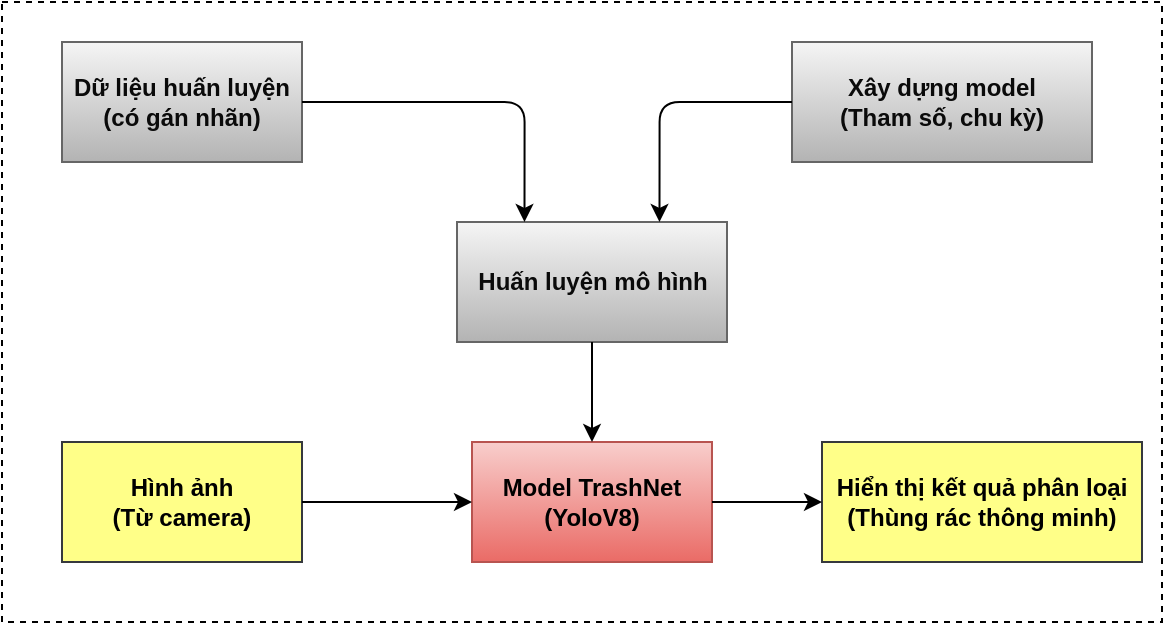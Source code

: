<mxfile>
    <diagram id="Zq1IKf7wHUTUgm-78xo2" name="General">
        <mxGraphModel dx="2195" dy="613" grid="1" gridSize="10" guides="1" tooltips="1" connect="1" arrows="1" fold="1" page="1" pageScale="1" pageWidth="850" pageHeight="1100" math="0" shadow="0">
            <root>
                <mxCell id="0"/>
                <mxCell id="1" parent="0"/>
                <mxCell id="7LGnQDUB8Bs0BVyokrP1-1" value="" style="group" parent="1" vertex="1" connectable="0">
                    <mxGeometry x="-810" y="720" width="580" height="310" as="geometry"/>
                </mxCell>
                <mxCell id="7LGnQDUB8Bs0BVyokrP1-2" value="" style="rounded=0;whiteSpace=wrap;html=1;fillColor=none;dashed=1;" parent="7LGnQDUB8Bs0BVyokrP1-1" vertex="1">
                    <mxGeometry width="580" height="310" as="geometry"/>
                </mxCell>
                <mxCell id="7LGnQDUB8Bs0BVyokrP1-3" value="Dữ liệu huấn luyện&lt;br&gt;(có gán nhãn)" style="rounded=0;whiteSpace=wrap;html=1;fillColor=#f5f5f5;gradientColor=#b3b3b3;strokeColor=#666666;fontStyle=1;fontColor=#0a0a0a;" parent="7LGnQDUB8Bs0BVyokrP1-1" vertex="1">
                    <mxGeometry x="30" y="20" width="120" height="60" as="geometry"/>
                </mxCell>
                <mxCell id="7LGnQDUB8Bs0BVyokrP1-4" value="Xây dựng model&lt;br&gt;(Tham số, chu kỳ)" style="rounded=0;whiteSpace=wrap;html=1;fillColor=#f5f5f5;strokeColor=#666666;fontColor=#0a0a0a;gradientColor=#b3b3b3;fontStyle=1;" parent="7LGnQDUB8Bs0BVyokrP1-1" vertex="1">
                    <mxGeometry x="395" y="20" width="150" height="60" as="geometry"/>
                </mxCell>
                <mxCell id="7LGnQDUB8Bs0BVyokrP1-5" value="Huấn luyện mô hình" style="whiteSpace=wrap;html=1;rounded=0;fillColor=#f5f5f5;strokeColor=#666666;fontColor=#0a0a0a;gradientColor=#b3b3b3;fontStyle=1;" parent="7LGnQDUB8Bs0BVyokrP1-1" vertex="1">
                    <mxGeometry x="227.5" y="110" width="135" height="60" as="geometry"/>
                </mxCell>
                <mxCell id="7LGnQDUB8Bs0BVyokrP1-6" style="edgeStyle=orthogonalEdgeStyle;html=1;entryX=0.25;entryY=0;entryDx=0;entryDy=0;" parent="7LGnQDUB8Bs0BVyokrP1-1" source="7LGnQDUB8Bs0BVyokrP1-3" target="7LGnQDUB8Bs0BVyokrP1-5" edge="1">
                    <mxGeometry relative="1" as="geometry"/>
                </mxCell>
                <mxCell id="7LGnQDUB8Bs0BVyokrP1-7" style="edgeStyle=orthogonalEdgeStyle;html=1;entryX=0.75;entryY=0;entryDx=0;entryDy=0;" parent="7LGnQDUB8Bs0BVyokrP1-1" source="7LGnQDUB8Bs0BVyokrP1-4" target="7LGnQDUB8Bs0BVyokrP1-5" edge="1">
                    <mxGeometry relative="1" as="geometry"/>
                </mxCell>
                <mxCell id="7LGnQDUB8Bs0BVyokrP1-8" value="Model TrashNet&lt;br&gt;(YoloV8)" style="whiteSpace=wrap;html=1;rounded=0;fillColor=#f8cecc;gradientColor=#ea6b66;strokeColor=#b85450;fontStyle=1;fontColor=#000000;" parent="7LGnQDUB8Bs0BVyokrP1-1" vertex="1">
                    <mxGeometry x="235" y="220" width="120" height="60" as="geometry"/>
                </mxCell>
                <mxCell id="7LGnQDUB8Bs0BVyokrP1-9" value="Hình ảnh&lt;br&gt;(Từ camera)" style="rounded=0;whiteSpace=wrap;html=1;fillColor=#ffff88;strokeColor=#36393d;fontStyle=1;fontColor=#000000;" parent="7LGnQDUB8Bs0BVyokrP1-1" vertex="1">
                    <mxGeometry x="30" y="220" width="120" height="60" as="geometry"/>
                </mxCell>
                <mxCell id="7LGnQDUB8Bs0BVyokrP1-10" value="Hiển thị kết quả phân loại&lt;br&gt;(Thùng rác thông minh)" style="whiteSpace=wrap;html=1;rounded=0;fillColor=#ffff88;strokeColor=#36393d;fontColor=#000000;fontStyle=1;" parent="7LGnQDUB8Bs0BVyokrP1-1" vertex="1">
                    <mxGeometry x="410" y="220" width="160" height="60" as="geometry"/>
                </mxCell>
                <mxCell id="7LGnQDUB8Bs0BVyokrP1-11" value="" style="edgeStyle=orthogonalEdgeStyle;html=1;" parent="7LGnQDUB8Bs0BVyokrP1-1" source="7LGnQDUB8Bs0BVyokrP1-5" target="7LGnQDUB8Bs0BVyokrP1-8" edge="1">
                    <mxGeometry relative="1" as="geometry"/>
                </mxCell>
                <mxCell id="7LGnQDUB8Bs0BVyokrP1-12" style="edgeStyle=orthogonalEdgeStyle;html=1;" parent="7LGnQDUB8Bs0BVyokrP1-1" source="7LGnQDUB8Bs0BVyokrP1-9" target="7LGnQDUB8Bs0BVyokrP1-8" edge="1">
                    <mxGeometry relative="1" as="geometry"/>
                </mxCell>
                <mxCell id="7LGnQDUB8Bs0BVyokrP1-13" value="" style="edgeStyle=orthogonalEdgeStyle;html=1;" parent="7LGnQDUB8Bs0BVyokrP1-1" source="7LGnQDUB8Bs0BVyokrP1-8" target="7LGnQDUB8Bs0BVyokrP1-10" edge="1">
                    <mxGeometry relative="1" as="geometry"/>
                </mxCell>
            </root>
        </mxGraphModel>
    </diagram>
    <diagram id="s-FV2xCL1C_WF_TJCBdf" name="Detail">
        <mxGraphModel dx="3445" dy="1022" grid="1" gridSize="10" guides="1" tooltips="1" connect="1" arrows="1" fold="1" page="1" pageScale="1" pageWidth="850" pageHeight="1100" math="0" shadow="0">
            <root>
                <mxCell id="0"/>
                <mxCell id="1" parent="0"/>
                <mxCell id="Cm4mgrObaXkl3aYoiadv-97" value="" style="group" parent="1" vertex="1" connectable="0">
                    <mxGeometry x="-580" y="633" width="1380" height="420" as="geometry"/>
                </mxCell>
                <mxCell id="17" value="" style="rounded=0;whiteSpace=wrap;html=1;dashed=1;fillColor=none;" parent="Cm4mgrObaXkl3aYoiadv-97" vertex="1">
                    <mxGeometry width="1380" height="420" as="geometry"/>
                </mxCell>
                <mxCell id="18" value="Camera" style="rounded=0;whiteSpace=wrap;html=1;fillColor=#cdeb8b;strokeColor=#36393d;fontStyle=1;fontColor=#000000;" parent="Cm4mgrObaXkl3aYoiadv-97" vertex="1">
                    <mxGeometry x="20" y="20" width="150" height="100" as="geometry"/>
                </mxCell>
                <mxCell id="47" value="Ghi nhận lịch sử" style="rounded=0;whiteSpace=wrap;html=1;fillColor=#ffff88;strokeColor=#36393d;fontStyle=1;fontColor=#000000;" parent="Cm4mgrObaXkl3aYoiadv-97" vertex="1">
                    <mxGeometry x="530" y="162" width="190" height="88" as="geometry"/>
                </mxCell>
                <mxCell id="Cm4mgrObaXkl3aYoiadv-112" style="edgeStyle=orthogonalEdgeStyle;html=1;fontSize=19;fontColor=#999900;" parent="Cm4mgrObaXkl3aYoiadv-97" source="50" target="54" edge="1">
                    <mxGeometry relative="1" as="geometry"/>
                </mxCell>
                <mxCell id="Cm4mgrObaXkl3aYoiadv-114" style="edgeStyle=orthogonalEdgeStyle;html=1;entryX=1;entryY=0.5;entryDx=0;entryDy=0;fontSize=19;fontColor=#999900;" parent="Cm4mgrObaXkl3aYoiadv-97" source="50" target="56" edge="1">
                    <mxGeometry relative="1" as="geometry"/>
                </mxCell>
                <mxCell id="50" value="Steamlit hiển thị lịch sử&lt;br&gt;" style="rounded=0;whiteSpace=wrap;html=1;fillColor=#ffff88;strokeColor=#36393d;fontColor=#000000;fontStyle=1;" parent="Cm4mgrObaXkl3aYoiadv-97" vertex="1">
                    <mxGeometry x="330" y="162" width="160" height="88" as="geometry"/>
                </mxCell>
                <mxCell id="51" value="" style="edgeStyle=orthogonalEdgeStyle;html=1;fontFamily=Helvetica;fontSize=12;fontColor=default;" parent="Cm4mgrObaXkl3aYoiadv-97" source="47" target="50" edge="1">
                    <mxGeometry relative="1" as="geometry"/>
                </mxCell>
                <mxCell id="54" value="Bổ sung vào tập dữ liệu chưa gán nhãn" style="whiteSpace=wrap;html=1;fillColor=#ffff88;rounded=0;strokeColor=#36393d;fontColor=#000000;fontStyle=1;fontSize=21;" parent="Cm4mgrObaXkl3aYoiadv-97" vertex="1">
                    <mxGeometry x="325" y="300" width="170" height="80" as="geometry"/>
                </mxCell>
                <mxCell id="56" value="Đánh giá đúng" style="whiteSpace=wrap;html=1;fillColor=#ffff88;rounded=0;strokeColor=#36393d;fontColor=#000000;fontStyle=1;fontSize=21;" parent="Cm4mgrObaXkl3aYoiadv-97" vertex="1">
                    <mxGeometry x="20" y="161" width="220" height="90" as="geometry"/>
                </mxCell>
                <mxCell id="21" value="" style="edgeStyle=none;html=1;entryX=0;entryY=0.5;entryDx=0;entryDy=0;" parent="Cm4mgrObaXkl3aYoiadv-97" source="18" target="Cm4mgrObaXkl3aYoiadv-118" edge="1">
                    <mxGeometry relative="1" as="geometry">
                        <mxPoint x="330" y="70" as="targetPoint"/>
                    </mxGeometry>
                </mxCell>
                <mxCell id="Cm4mgrObaXkl3aYoiadv-110" style="edgeStyle=orthogonalEdgeStyle;html=1;entryX=1.001;entryY=0.634;entryDx=0;entryDy=0;entryPerimeter=0;fontSize=19;fontColor=#999900;" parent="Cm4mgrObaXkl3aYoiadv-97" source="88" target="47" edge="1">
                    <mxGeometry relative="1" as="geometry">
                        <Array as="points">
                            <mxPoint x="830" y="212"/>
                        </Array>
                    </mxGeometry>
                </mxCell>
                <mxCell id="88" value="Nhận diện và phân loại" style="rounded=0;whiteSpace=wrap;html=1;fillColor=#cdeb8b;strokeColor=#36393d;fontColor=#000000;fontStyle=1;" parent="Cm4mgrObaXkl3aYoiadv-97" vertex="1">
                    <mxGeometry x="790" y="90" width="140" height="100" as="geometry"/>
                </mxCell>
                <mxCell id="91" value="DB" style="shape=cylinder3;whiteSpace=wrap;html=1;boundedLbl=1;backgroundOutline=1;size=15;fillColor=#ffff88;strokeColor=#36393d;fontColor=#000000;rounded=0;fontStyle=1;fontSize=21;" parent="Cm4mgrObaXkl3aYoiadv-97" vertex="1">
                    <mxGeometry x="55" y="290" width="150" height="110" as="geometry"/>
                </mxCell>
                <mxCell id="95" style="edgeStyle=none;html=1;entryX=1;entryY=0;entryDx=0;entryDy=52.5;entryPerimeter=0;" parent="Cm4mgrObaXkl3aYoiadv-97" source="54" target="91" edge="1">
                    <mxGeometry relative="1" as="geometry"/>
                </mxCell>
                <mxCell id="94" style="edgeStyle=none;html=1;" parent="Cm4mgrObaXkl3aYoiadv-97" source="56" target="91" edge="1">
                    <mxGeometry relative="1" as="geometry"/>
                </mxCell>
                <mxCell id="92" value="DB" style="shape=cylinder3;whiteSpace=wrap;html=1;boundedLbl=1;backgroundOutline=1;size=15;fillColor=#ffff88;strokeColor=#36393d;fontColor=#000000;rounded=0;fontStyle=1;" parent="Cm4mgrObaXkl3aYoiadv-97" vertex="1">
                    <mxGeometry x="550" y="290" width="150" height="110" as="geometry"/>
                </mxCell>
                <mxCell id="93" style="edgeStyle=none;html=1;" parent="Cm4mgrObaXkl3aYoiadv-97" source="47" target="92" edge="1">
                    <mxGeometry relative="1" as="geometry"/>
                </mxCell>
                <mxCell id="Cm4mgrObaXkl3aYoiadv-115" value="Hỉnh ảnh&lt;br&gt;&lt;span style=&quot;font-weight: normal;&quot;&gt;&lt;font style=&quot;font-size: 19px;&quot;&gt;(Camera)&lt;/font&gt;&lt;/span&gt;" style="rounded=0;whiteSpace=wrap;html=1;fillColor=#cdeb8b;strokeColor=#36393d;fontStyle=1;fontColor=#000000;fontSize=21;" parent="Cm4mgrObaXkl3aYoiadv-97" vertex="1">
                    <mxGeometry x="20" y="20" width="220" height="100" as="geometry"/>
                </mxCell>
                <mxCell id="Cm4mgrObaXkl3aYoiadv-126" style="edgeStyle=orthogonalEdgeStyle;html=1;entryX=0.5;entryY=0;entryDx=0;entryDy=0;fontSize=21;fontColor=#999900;" parent="Cm4mgrObaXkl3aYoiadv-97" source="Cm4mgrObaXkl3aYoiadv-118" target="Cm4mgrObaXkl3aYoiadv-119" edge="1">
                    <mxGeometry relative="1" as="geometry"/>
                </mxCell>
                <mxCell id="Cm4mgrObaXkl3aYoiadv-118" value="&lt;br style=&quot;font-size: 21px;&quot;&gt;Hiển thị hình ảnh thu được&lt;br style=&quot;font-size: 21px;&quot;&gt;&lt;font style=&quot;font-size: 19px; font-weight: normal;&quot;&gt;(Streamlit)&lt;/font&gt;" style="rounded=0;whiteSpace=wrap;html=1;fillColor=#cdeb8b;strokeColor=#36393d;fontColor=#000000;fontStyle=1;fontSize=21;" parent="Cm4mgrObaXkl3aYoiadv-97" vertex="1">
                    <mxGeometry x="330" y="20" width="390" height="100" as="geometry"/>
                </mxCell>
                <mxCell id="Cm4mgrObaXkl3aYoiadv-129" style="edgeStyle=orthogonalEdgeStyle;html=1;entryX=0;entryY=0.5;entryDx=0;entryDy=0;fontSize=19;fontColor=#999900;" parent="Cm4mgrObaXkl3aYoiadv-97" source="Cm4mgrObaXkl3aYoiadv-119" target="Cm4mgrObaXkl3aYoiadv-120" edge="1">
                    <mxGeometry relative="1" as="geometry"/>
                </mxCell>
                <mxCell id="Cm4mgrObaXkl3aYoiadv-119" value="Nhận diện và phân loại" style="rounded=0;whiteSpace=wrap;html=1;fillColor=#cdeb8b;strokeColor=#36393d;fontColor=#000000;fontStyle=1;fontSize=21;" parent="Cm4mgrObaXkl3aYoiadv-97" vertex="1">
                    <mxGeometry x="790" y="90" width="140" height="100" as="geometry"/>
                </mxCell>
                <mxCell id="Cm4mgrObaXkl3aYoiadv-127" style="edgeStyle=orthogonalEdgeStyle;html=1;entryX=0.5;entryY=0;entryDx=0;entryDy=0;fontSize=19;fontColor=#999900;" parent="Cm4mgrObaXkl3aYoiadv-97" source="Cm4mgrObaXkl3aYoiadv-120" target="Cm4mgrObaXkl3aYoiadv-122" edge="1">
                    <mxGeometry relative="1" as="geometry"/>
                </mxCell>
                <mxCell id="Cm4mgrObaXkl3aYoiadv-128" style="edgeStyle=orthogonalEdgeStyle;html=1;fontSize=19;fontColor=#999900;" parent="Cm4mgrObaXkl3aYoiadv-97" source="Cm4mgrObaXkl3aYoiadv-120" target="Cm4mgrObaXkl3aYoiadv-121" edge="1">
                    <mxGeometry relative="1" as="geometry"/>
                </mxCell>
                <mxCell id="Cm4mgrObaXkl3aYoiadv-120" value="Nhận và xử lý&lt;br&gt;&lt;span style=&quot;font-weight: normal;&quot;&gt;(Arduino)&lt;/span&gt;" style="whiteSpace=wrap;html=1;rounded=0;fillColor=#eeeeee;strokeColor=#36393d;fontColor=#000000;fontStyle=1;fontSize=21;" parent="Cm4mgrObaXkl3aYoiadv-97" vertex="1">
                    <mxGeometry x="990" y="90" width="230" height="100" as="geometry"/>
                </mxCell>
                <mxCell id="Cm4mgrObaXkl3aYoiadv-121" value="Chạy động cơ&lt;br&gt;&lt;span style=&quot;font-weight: normal;&quot;&gt;(Servo)&lt;/span&gt;" style="ellipse;whiteSpace=wrap;html=1;rounded=0;dashed=1;strokeColor=#36393d;fontFamily=Helvetica;fontSize=21;fontColor=#000000;fillColor=#eeeeee;fontStyle=1;" parent="Cm4mgrObaXkl3aYoiadv-97" vertex="1">
                    <mxGeometry x="1130" y="277" width="230" height="90" as="geometry"/>
                </mxCell>
                <mxCell id="Cm4mgrObaXkl3aYoiadv-122" value="Hiển thị tên loại rác&lt;br&gt;&lt;span style=&quot;font-weight: normal;&quot;&gt;&lt;font style=&quot;font-size: 19px;&quot;&gt;(LCD)&lt;/font&gt;&lt;/span&gt;" style="ellipse;whiteSpace=wrap;html=1;rounded=0;dashed=1;strokeColor=#36393d;fontFamily=Helvetica;fontSize=21;fontColor=#000000;fillColor=#eeeeee;fontStyle=1;" parent="Cm4mgrObaXkl3aYoiadv-97" vertex="1">
                    <mxGeometry x="850" y="277" width="230" height="93" as="geometry"/>
                </mxCell>
                <mxCell id="Cm4mgrObaXkl3aYoiadv-123" value="DB" style="shape=cylinder3;whiteSpace=wrap;html=1;boundedLbl=1;backgroundOutline=1;size=15;fillColor=#ffff88;strokeColor=#36393d;fontColor=#000000;rounded=0;fontStyle=1;fontSize=21;" parent="Cm4mgrObaXkl3aYoiadv-97" vertex="1">
                    <mxGeometry x="550" y="290" width="150" height="110" as="geometry"/>
                </mxCell>
                <mxCell id="Cm4mgrObaXkl3aYoiadv-124" value="Ghi nhận lịch sử" style="rounded=0;whiteSpace=wrap;html=1;fillColor=#ffff88;strokeColor=#36393d;fontStyle=1;fontColor=#000000;fontSize=21;" parent="Cm4mgrObaXkl3aYoiadv-97" vertex="1">
                    <mxGeometry x="530" y="162" width="190" height="88" as="geometry"/>
                </mxCell>
                <mxCell id="Cm4mgrObaXkl3aYoiadv-125" value="Steamlit hiển thị lịch sử&lt;br style=&quot;font-size: 21px;&quot;&gt;" style="rounded=0;whiteSpace=wrap;html=1;fillColor=#ffff88;strokeColor=#36393d;fontColor=#000000;fontStyle=1;fontSize=21;" parent="Cm4mgrObaXkl3aYoiadv-97" vertex="1">
                    <mxGeometry x="330" y="162" width="160" height="88" as="geometry"/>
                </mxCell>
                <mxCell id="Cm4mgrObaXkl3aYoiadv-106" value="" style="group" parent="1" vertex="1" connectable="0">
                    <mxGeometry x="-530" y="30" width="1080" height="540" as="geometry"/>
                </mxCell>
                <mxCell id="2" value="" style="rounded=0;whiteSpace=wrap;html=1;dashed=1;fillColor=none;" parent="Cm4mgrObaXkl3aYoiadv-106" vertex="1">
                    <mxGeometry width="1080" height="540" as="geometry"/>
                </mxCell>
                <mxCell id="61" value="" style="rounded=0;whiteSpace=wrap;html=1;dashed=1;strokeColor=#666666;fontFamily=Helvetica;fontSize=12;fontColor=#333333;fillColor=#f5f5f5;" parent="Cm4mgrObaXkl3aYoiadv-106" vertex="1">
                    <mxGeometry x="760" y="20" width="300" height="260" as="geometry"/>
                </mxCell>
                <mxCell id="58" value="" style="rounded=0;whiteSpace=wrap;html=1;dashed=1;strokeColor=#82b366;fontFamily=Helvetica;fontSize=12;fillColor=#d5e8d4;" parent="Cm4mgrObaXkl3aYoiadv-106" vertex="1">
                    <mxGeometry x="10" y="20" width="750" height="260" as="geometry"/>
                </mxCell>
                <mxCell id="5" value="Thu thập dữ liệu&lt;br&gt;&lt;span style=&quot;font-weight: normal;&quot;&gt;&lt;font style=&quot;font-size: 19px;&quot;&gt;(hình ảnh)&lt;/font&gt;&lt;/span&gt;" style="rounded=0;whiteSpace=wrap;html=1;fillColor=#cce5ff;strokeColor=#36393d;fontStyle=1;fontColor=#000000;fontSize=21;" parent="Cm4mgrObaXkl3aYoiadv-106" vertex="1">
                    <mxGeometry x="20" y="130" width="170" height="105" as="geometry"/>
                </mxCell>
                <mxCell id="7" value="Tiền xử lý" style="rounded=0;whiteSpace=wrap;html=1;fillColor=#cce5ff;strokeColor=#36393d;fontColor=#000000;fontStyle=1;fontSize=21;" parent="Cm4mgrObaXkl3aYoiadv-106" vertex="1">
                    <mxGeometry x="450" y="130" width="120" height="105" as="geometry"/>
                </mxCell>
                <mxCell id="9" value="Tăng cường dữ liệu" style="rounded=0;whiteSpace=wrap;html=1;fillColor=#cce5ff;strokeColor=#36393d;fontColor=#000000;fontStyle=1;fontSize=21;" parent="Cm4mgrObaXkl3aYoiadv-106" vertex="1">
                    <mxGeometry x="600" y="130" width="130" height="105" as="geometry"/>
                </mxCell>
                <mxCell id="10" value="" style="edgeStyle=none;html=1;" parent="Cm4mgrObaXkl3aYoiadv-106" source="7" target="9" edge="1">
                    <mxGeometry relative="1" as="geometry"/>
                </mxCell>
                <mxCell id="11" value="Xây dựng mô hình huấn luyện" style="whiteSpace=wrap;html=1;rounded=0;fillColor=#ffcc99;strokeColor=#36393d;fontStyle=1;fontColor=#000000;fontSize=21;" parent="Cm4mgrObaXkl3aYoiadv-106" vertex="1">
                    <mxGeometry x="797.5" y="20" width="220" height="90" as="geometry"/>
                </mxCell>
                <mxCell id="13" value="Huấn luyện mô hình" style="whiteSpace=wrap;html=1;rounded=0;fillColor=#ffcc99;strokeColor=#36393d;fontColor=#000000;fontStyle=1;fontSize=21;" parent="Cm4mgrObaXkl3aYoiadv-106" vertex="1">
                    <mxGeometry x="800" y="137.5" width="215" height="90" as="geometry"/>
                </mxCell>
                <mxCell id="12" value="" style="edgeStyle=orthogonalEdgeStyle;html=1;fontFamily=Helvetica;entryX=0;entryY=0.5;entryDx=0;entryDy=0;" parent="Cm4mgrObaXkl3aYoiadv-106" source="9" target="13" edge="1">
                    <mxGeometry relative="1" as="geometry"/>
                </mxCell>
                <mxCell id="14" value="" style="edgeStyle=orthogonalEdgeStyle;html=1;" parent="Cm4mgrObaXkl3aYoiadv-106" source="11" target="13" edge="1">
                    <mxGeometry relative="1" as="geometry"/>
                </mxCell>
                <mxCell id="59" value="Roboflow" style="text;html=1;strokeColor=none;fillColor=none;align=center;verticalAlign=middle;whiteSpace=wrap;rounded=0;dashed=1;fontFamily=Helvetica;fontSize=21;fontColor=#000099;fontStyle=1" parent="Cm4mgrObaXkl3aYoiadv-106" vertex="1">
                    <mxGeometry x="669" y="250" width="70" height="30" as="geometry"/>
                </mxCell>
                <mxCell id="62" value="Google Colab" style="text;html=1;strokeColor=none;fillColor=none;align=center;verticalAlign=middle;whiteSpace=wrap;rounded=0;dashed=1;fontFamily=Helvetica;fontSize=21;fontColor=#999900;fontStyle=1" parent="Cm4mgrObaXkl3aYoiadv-106" vertex="1">
                    <mxGeometry x="910" y="250" width="150" height="30" as="geometry"/>
                </mxCell>
                <mxCell id="Cm4mgrObaXkl3aYoiadv-109" style="edgeStyle=orthogonalEdgeStyle;html=1;fontSize=19;fontColor=#999900;" parent="Cm4mgrObaXkl3aYoiadv-106" source="67" target="Cm4mgrObaXkl3aYoiadv-107" edge="1">
                    <mxGeometry relative="1" as="geometry"/>
                </mxCell>
                <mxCell id="67" value="Nhận diện và phân loại" style="rounded=0;whiteSpace=wrap;html=1;fillColor=#ffff88;strokeColor=#36393d;fontColor=#000000;fontStyle=1;fontSize=21;" parent="Cm4mgrObaXkl3aYoiadv-106" vertex="1">
                    <mxGeometry x="797.5" y="300" width="220" height="100" as="geometry"/>
                </mxCell>
                <mxCell id="69" style="edgeStyle=orthogonalEdgeStyle;html=1;entryX=0.5;entryY=0;entryDx=0;entryDy=0;fontFamily=Helvetica;fontSize=12;fontColor=default;" parent="Cm4mgrObaXkl3aYoiadv-106" source="13" target="67" edge="1">
                    <mxGeometry relative="1" as="geometry"/>
                </mxCell>
                <mxCell id="Cm4mgrObaXkl3aYoiadv-100" style="edgeStyle=orthogonalEdgeStyle;html=1;fontSize=21;fontColor=#999900;" parent="Cm4mgrObaXkl3aYoiadv-106" source="68" target="67" edge="1">
                    <mxGeometry relative="1" as="geometry"/>
                </mxCell>
                <mxCell id="68" value="Tiến hành thực nghiệm&lt;br&gt;&lt;font style=&quot;font-size: 19px; font-weight: normal;&quot;&gt;(Streamlit)&lt;/font&gt;" style="rounded=0;whiteSpace=wrap;html=1;fillColor=#ffff88;strokeColor=#36393d;fontStyle=1;fontColor=#000000;fontSize=21;" parent="Cm4mgrObaXkl3aYoiadv-106" vertex="1">
                    <mxGeometry x="390" y="300" width="240" height="100" as="geometry"/>
                </mxCell>
                <mxCell id="78" style="edgeStyle=orthogonalEdgeStyle;html=1;entryX=0;entryY=0.5;entryDx=0;entryDy=0;fontFamily=Helvetica;fontSize=12;fontColor=default;endArrow=classic;endFill=1;" parent="Cm4mgrObaXkl3aYoiadv-106" source="76" target="7" edge="1">
                    <mxGeometry relative="1" as="geometry"/>
                </mxCell>
                <mxCell id="Cm4mgrObaXkl3aYoiadv-102" style="edgeStyle=orthogonalEdgeStyle;html=1;fontSize=21;fontColor=#999900;entryX=0.001;entryY=0.602;entryDx=0;entryDy=0;entryPerimeter=0;" parent="Cm4mgrObaXkl3aYoiadv-106" source="76" target="68" edge="1">
                    <mxGeometry relative="1" as="geometry"/>
                </mxCell>
                <mxCell id="76" value="Phân chia dữ liệu&lt;br&gt;&lt;font style=&quot;font-size: 20px; font-weight: normal;&quot;&gt;(train, valid, test)&lt;/font&gt;" style="rounded=0;whiteSpace=wrap;html=1;fillColor=#cce5ff;strokeColor=#36393d;fontColor=#000000;fontStyle=1;fontSize=21;" parent="Cm4mgrObaXkl3aYoiadv-106" vertex="1">
                    <mxGeometry x="220" y="130" width="190" height="105" as="geometry"/>
                </mxCell>
                <mxCell id="77" value="" style="edgeStyle=orthogonalEdgeStyle;html=1;fontFamily=Helvetica;fontSize=12;fontColor=default;endArrow=classic;endFill=1;" parent="Cm4mgrObaXkl3aYoiadv-106" source="5" target="76" edge="1">
                    <mxGeometry relative="1" as="geometry"/>
                </mxCell>
                <mxCell id="Cm4mgrObaXkl3aYoiadv-107" value="Chọn mô hình tốt nhất" style="rounded=0;whiteSpace=wrap;html=1;fillColor=#ffff88;strokeColor=#36393d;fontColor=#000000;fontStyle=1;fontSize=21;" parent="Cm4mgrObaXkl3aYoiadv-106" vertex="1">
                    <mxGeometry x="797.5" y="430" width="220" height="100" as="geometry"/>
                </mxCell>
            </root>
        </mxGraphModel>
    </diagram>
</mxfile>